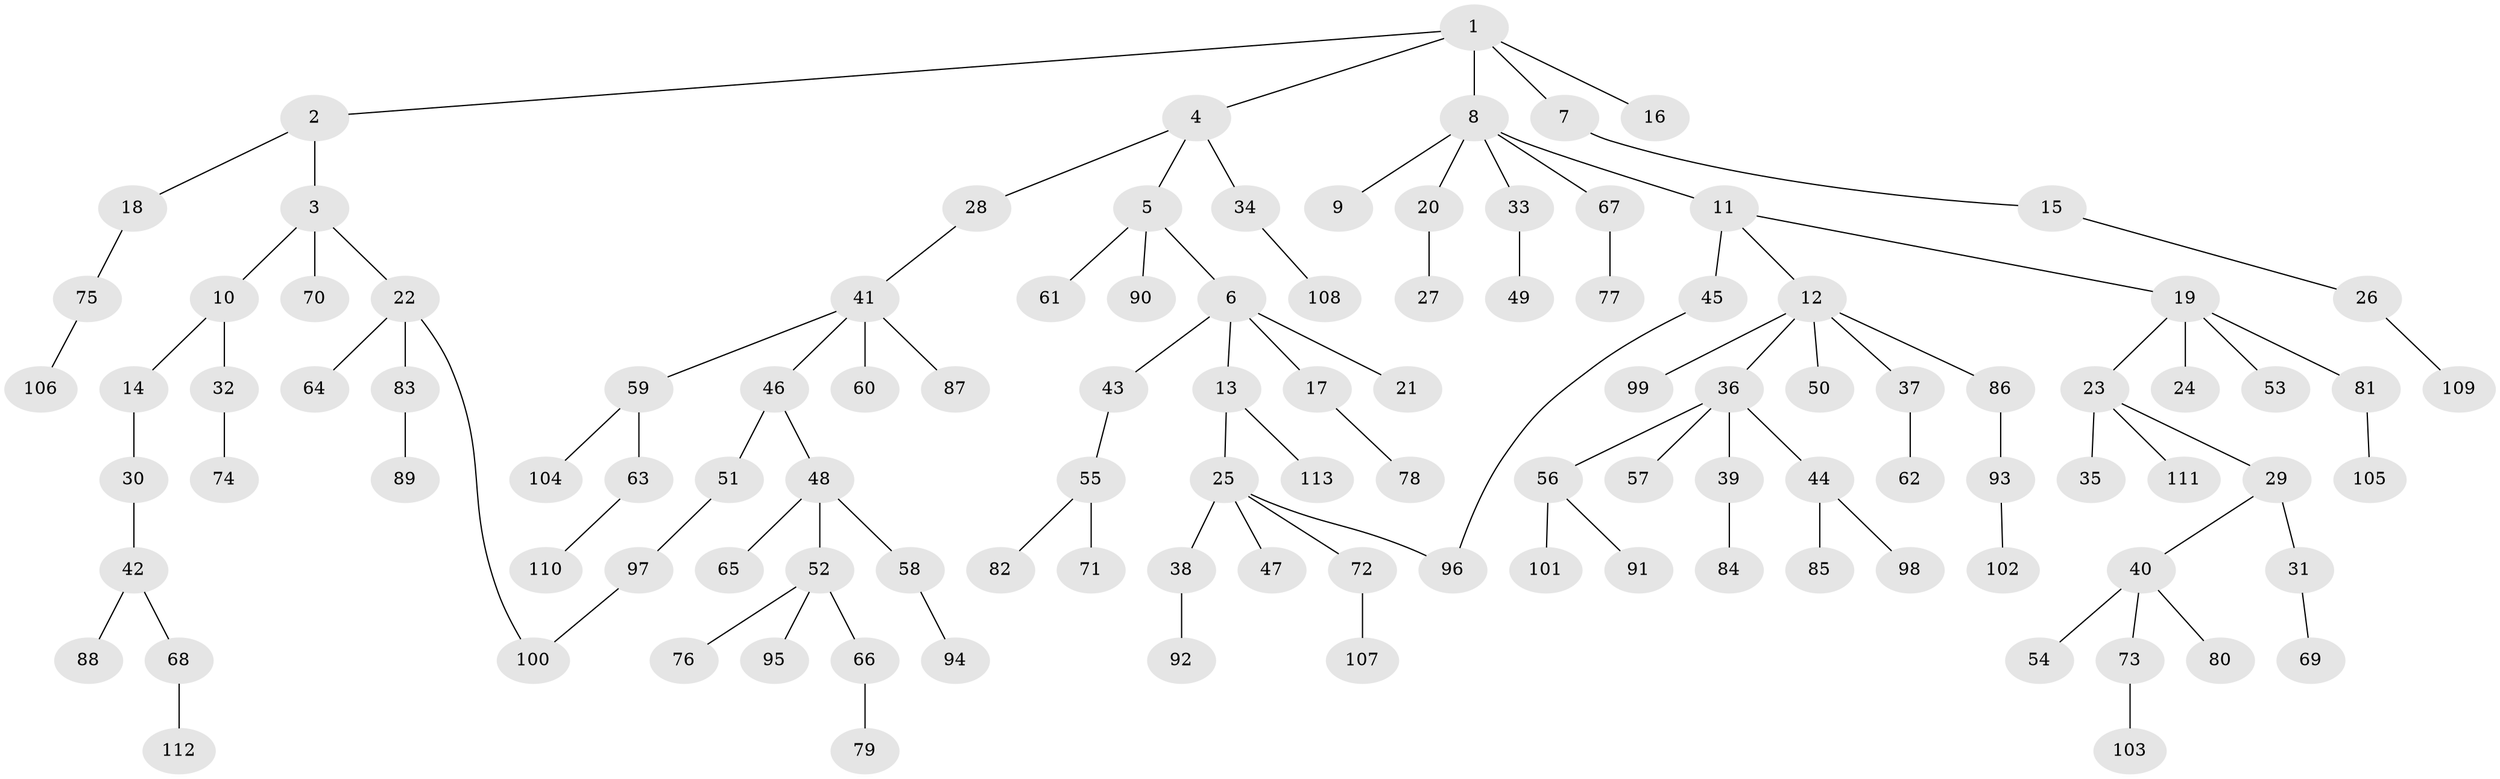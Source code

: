 // Generated by graph-tools (version 1.1) at 2025/34/03/09/25 02:34:29]
// undirected, 113 vertices, 114 edges
graph export_dot {
graph [start="1"]
  node [color=gray90,style=filled];
  1;
  2;
  3;
  4;
  5;
  6;
  7;
  8;
  9;
  10;
  11;
  12;
  13;
  14;
  15;
  16;
  17;
  18;
  19;
  20;
  21;
  22;
  23;
  24;
  25;
  26;
  27;
  28;
  29;
  30;
  31;
  32;
  33;
  34;
  35;
  36;
  37;
  38;
  39;
  40;
  41;
  42;
  43;
  44;
  45;
  46;
  47;
  48;
  49;
  50;
  51;
  52;
  53;
  54;
  55;
  56;
  57;
  58;
  59;
  60;
  61;
  62;
  63;
  64;
  65;
  66;
  67;
  68;
  69;
  70;
  71;
  72;
  73;
  74;
  75;
  76;
  77;
  78;
  79;
  80;
  81;
  82;
  83;
  84;
  85;
  86;
  87;
  88;
  89;
  90;
  91;
  92;
  93;
  94;
  95;
  96;
  97;
  98;
  99;
  100;
  101;
  102;
  103;
  104;
  105;
  106;
  107;
  108;
  109;
  110;
  111;
  112;
  113;
  1 -- 2;
  1 -- 4;
  1 -- 7;
  1 -- 8;
  1 -- 16;
  2 -- 3;
  2 -- 18;
  3 -- 10;
  3 -- 22;
  3 -- 70;
  4 -- 5;
  4 -- 28;
  4 -- 34;
  5 -- 6;
  5 -- 61;
  5 -- 90;
  6 -- 13;
  6 -- 17;
  6 -- 21;
  6 -- 43;
  7 -- 15;
  8 -- 9;
  8 -- 11;
  8 -- 20;
  8 -- 33;
  8 -- 67;
  10 -- 14;
  10 -- 32;
  11 -- 12;
  11 -- 19;
  11 -- 45;
  12 -- 36;
  12 -- 37;
  12 -- 50;
  12 -- 86;
  12 -- 99;
  13 -- 25;
  13 -- 113;
  14 -- 30;
  15 -- 26;
  17 -- 78;
  18 -- 75;
  19 -- 23;
  19 -- 24;
  19 -- 53;
  19 -- 81;
  20 -- 27;
  22 -- 64;
  22 -- 83;
  22 -- 100;
  23 -- 29;
  23 -- 35;
  23 -- 111;
  25 -- 38;
  25 -- 47;
  25 -- 72;
  25 -- 96;
  26 -- 109;
  28 -- 41;
  29 -- 31;
  29 -- 40;
  30 -- 42;
  31 -- 69;
  32 -- 74;
  33 -- 49;
  34 -- 108;
  36 -- 39;
  36 -- 44;
  36 -- 56;
  36 -- 57;
  37 -- 62;
  38 -- 92;
  39 -- 84;
  40 -- 54;
  40 -- 73;
  40 -- 80;
  41 -- 46;
  41 -- 59;
  41 -- 60;
  41 -- 87;
  42 -- 68;
  42 -- 88;
  43 -- 55;
  44 -- 85;
  44 -- 98;
  45 -- 96;
  46 -- 48;
  46 -- 51;
  48 -- 52;
  48 -- 58;
  48 -- 65;
  51 -- 97;
  52 -- 66;
  52 -- 76;
  52 -- 95;
  55 -- 71;
  55 -- 82;
  56 -- 91;
  56 -- 101;
  58 -- 94;
  59 -- 63;
  59 -- 104;
  63 -- 110;
  66 -- 79;
  67 -- 77;
  68 -- 112;
  72 -- 107;
  73 -- 103;
  75 -- 106;
  81 -- 105;
  83 -- 89;
  86 -- 93;
  93 -- 102;
  97 -- 100;
}
